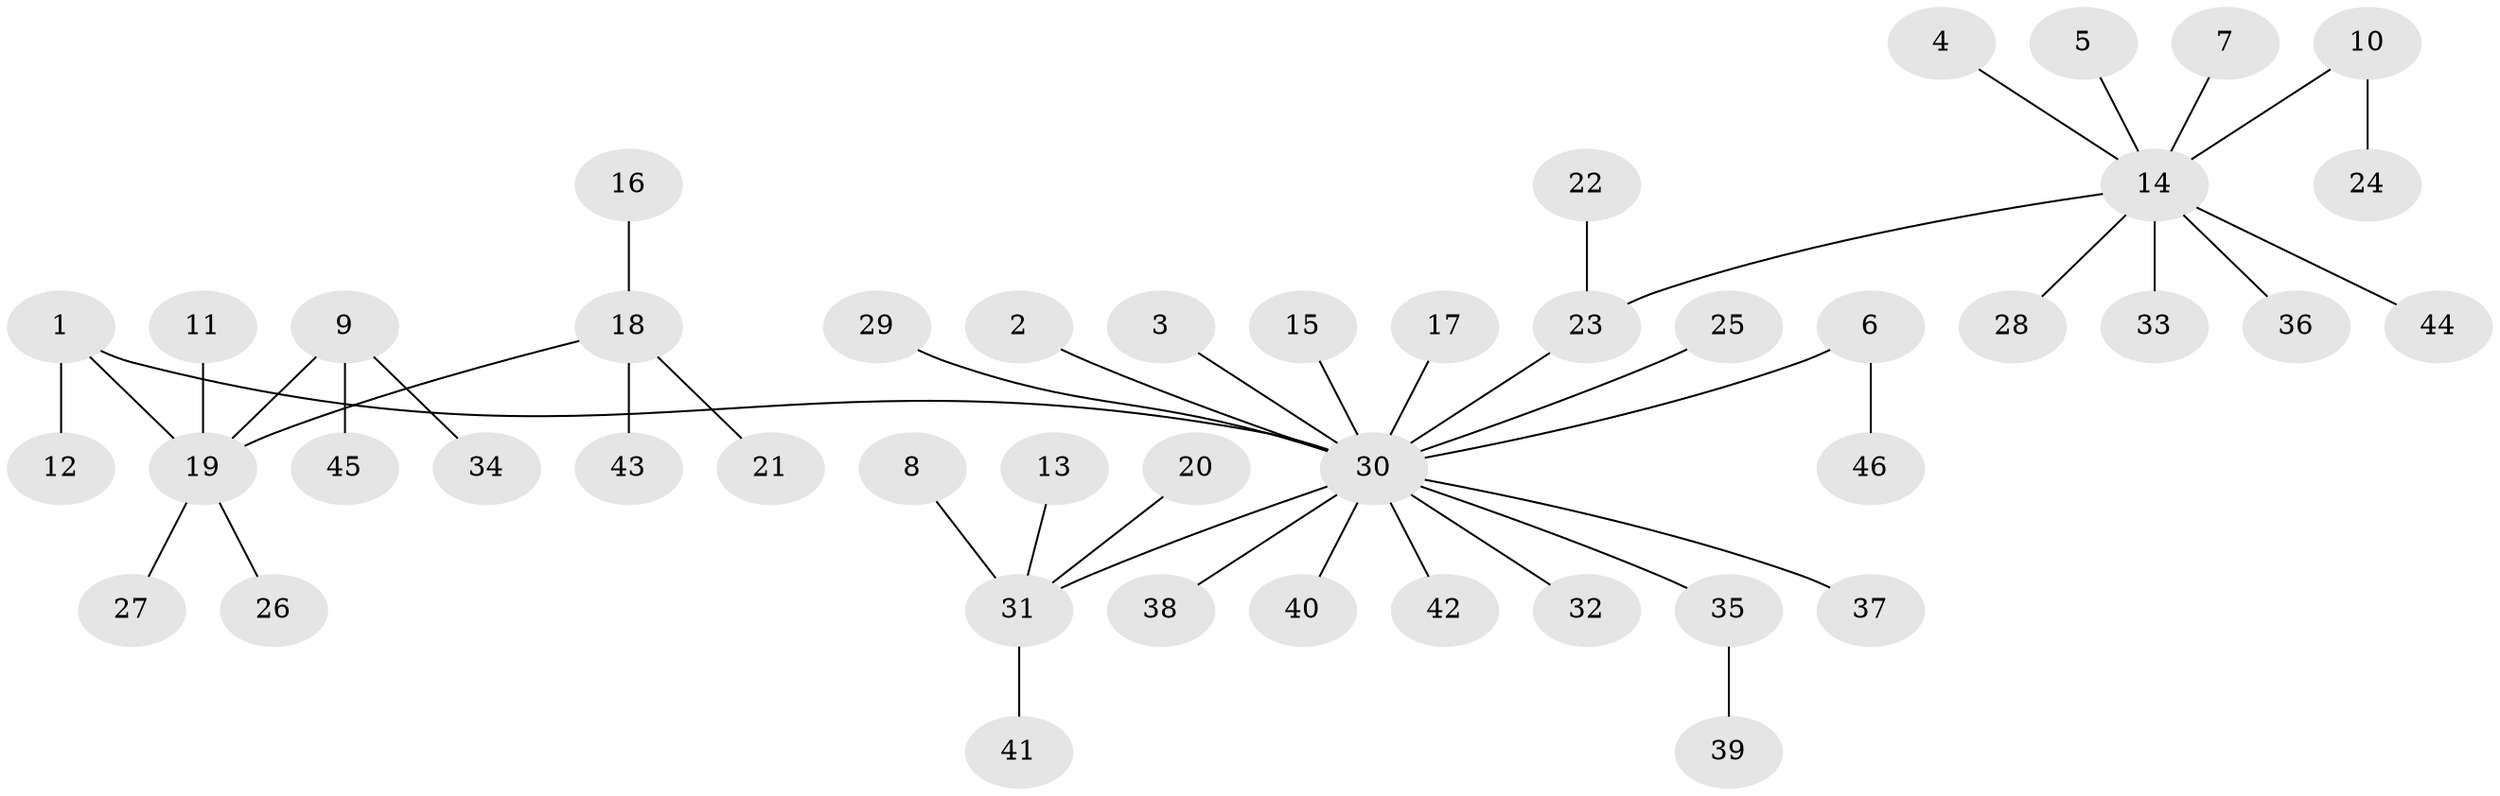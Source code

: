 // original degree distribution, {18: 0.013333333333333334, 3: 0.06666666666666667, 1: 0.64, 4: 0.013333333333333334, 2: 0.21333333333333335, 10: 0.013333333333333334, 8: 0.013333333333333334, 7: 0.013333333333333334, 6: 0.013333333333333334}
// Generated by graph-tools (version 1.1) at 2025/36/03/04/25 23:36:49]
// undirected, 46 vertices, 45 edges
graph export_dot {
  node [color=gray90,style=filled];
  1;
  2;
  3;
  4;
  5;
  6;
  7;
  8;
  9;
  10;
  11;
  12;
  13;
  14;
  15;
  16;
  17;
  18;
  19;
  20;
  21;
  22;
  23;
  24;
  25;
  26;
  27;
  28;
  29;
  30;
  31;
  32;
  33;
  34;
  35;
  36;
  37;
  38;
  39;
  40;
  41;
  42;
  43;
  44;
  45;
  46;
  1 -- 12 [weight=1.0];
  1 -- 19 [weight=1.0];
  1 -- 30 [weight=1.0];
  2 -- 30 [weight=1.0];
  3 -- 30 [weight=1.0];
  4 -- 14 [weight=1.0];
  5 -- 14 [weight=1.0];
  6 -- 30 [weight=1.0];
  6 -- 46 [weight=1.0];
  7 -- 14 [weight=1.0];
  8 -- 31 [weight=1.0];
  9 -- 19 [weight=1.0];
  9 -- 34 [weight=1.0];
  9 -- 45 [weight=1.0];
  10 -- 14 [weight=1.0];
  10 -- 24 [weight=1.0];
  11 -- 19 [weight=1.0];
  13 -- 31 [weight=1.0];
  14 -- 23 [weight=1.0];
  14 -- 28 [weight=1.0];
  14 -- 33 [weight=1.0];
  14 -- 36 [weight=1.0];
  14 -- 44 [weight=1.0];
  15 -- 30 [weight=1.0];
  16 -- 18 [weight=1.0];
  17 -- 30 [weight=1.0];
  18 -- 19 [weight=1.0];
  18 -- 21 [weight=1.0];
  18 -- 43 [weight=1.0];
  19 -- 26 [weight=1.0];
  19 -- 27 [weight=1.0];
  20 -- 31 [weight=1.0];
  22 -- 23 [weight=1.0];
  23 -- 30 [weight=1.0];
  25 -- 30 [weight=1.0];
  29 -- 30 [weight=1.0];
  30 -- 31 [weight=1.0];
  30 -- 32 [weight=1.0];
  30 -- 35 [weight=1.0];
  30 -- 37 [weight=1.0];
  30 -- 38 [weight=1.0];
  30 -- 40 [weight=1.0];
  30 -- 42 [weight=1.0];
  31 -- 41 [weight=1.0];
  35 -- 39 [weight=1.0];
}
